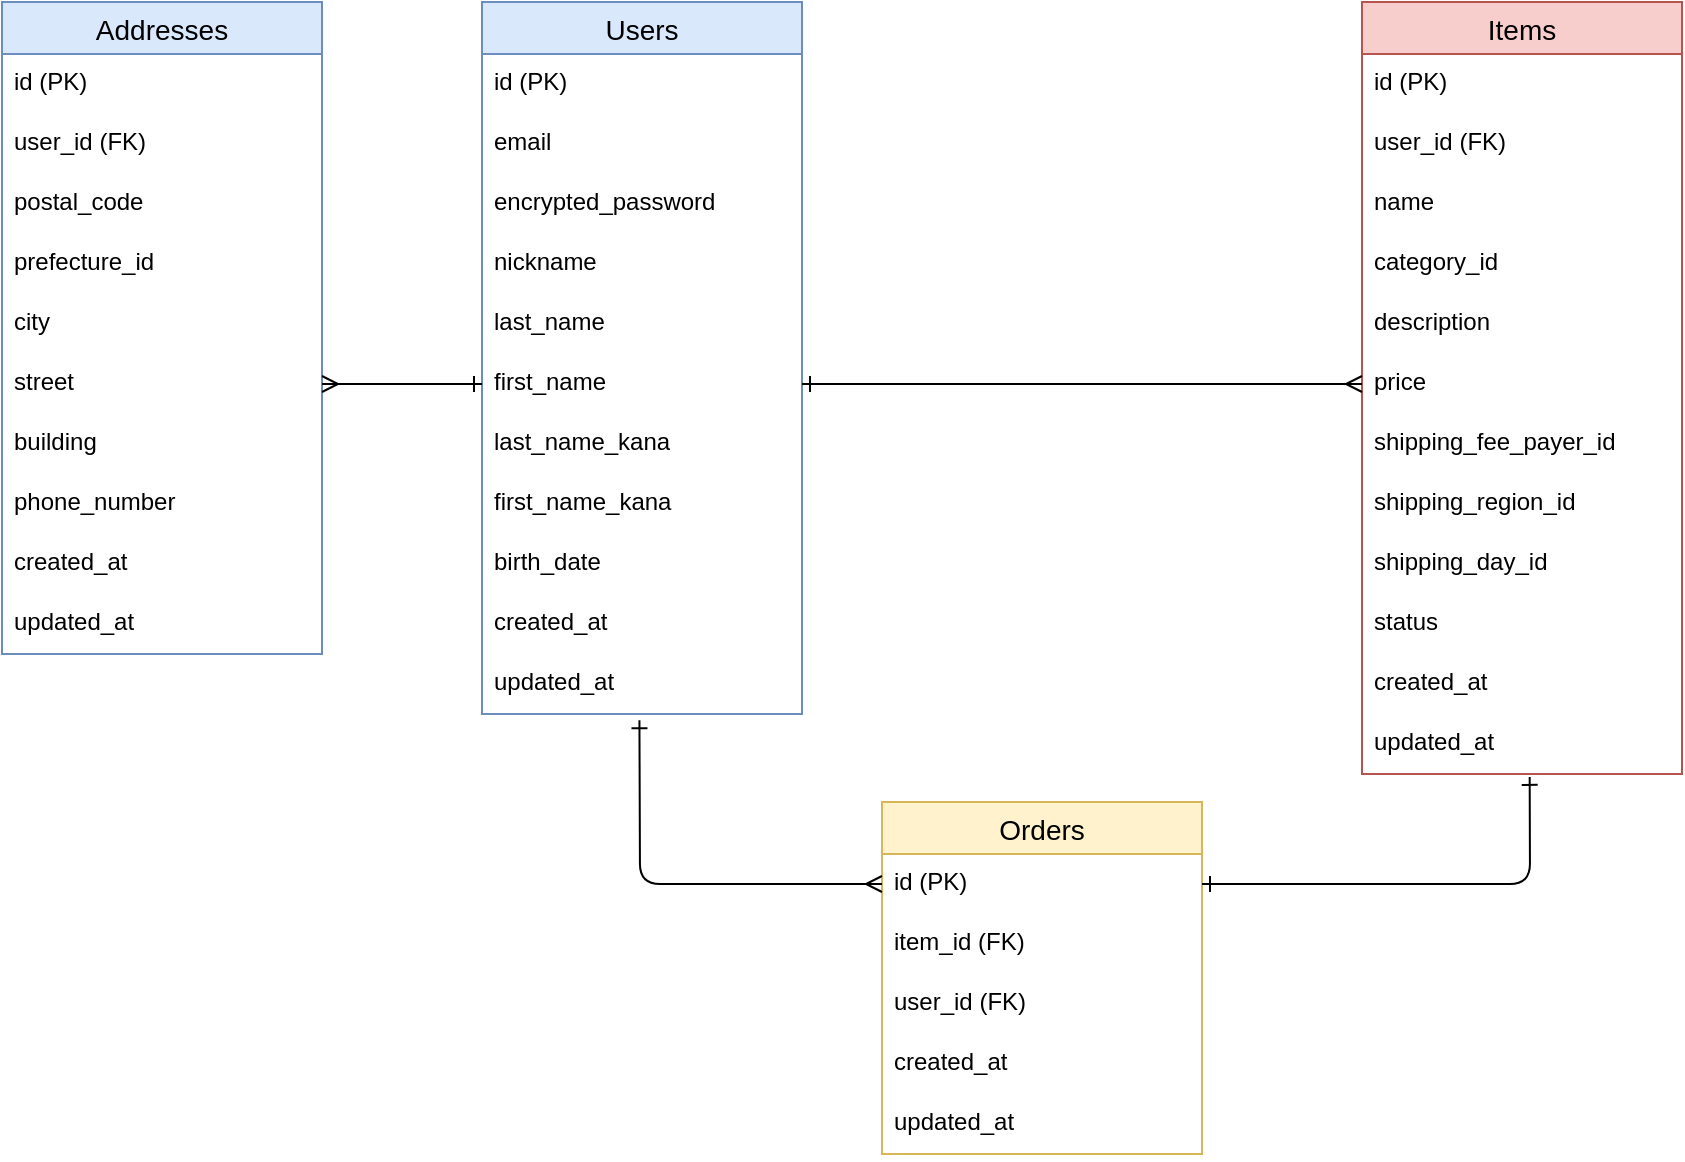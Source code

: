 <mxfile>
    <diagram id="Lt8R22qD1YM_LSIiMwtF" name="ページ1">
        <mxGraphModel dx="2206" dy="731" grid="1" gridSize="10" guides="1" tooltips="1" connect="1" arrows="1" fold="1" page="1" pageScale="1" pageWidth="827" pageHeight="1169" math="0" shadow="0">
            <root>
                <mxCell id="0"/>
                <mxCell id="1" parent="0"/>
                <mxCell id="rO5kvPuwBL1AwC9_QXNd-16" value="Users" style="swimlane;fontStyle=0;childLayout=stackLayout;horizontal=1;startSize=26;horizontalStack=0;resizeParent=1;resizeParentMax=0;resizeLast=0;collapsible=1;marginBottom=0;align=center;fontSize=14;fillColor=#dae8fc;strokeColor=#6c8ebf;" vertex="1" parent="1">
                    <mxGeometry x="120" y="200" width="160" height="356" as="geometry">
                        <mxRectangle x="120" y="200" width="80" height="30" as="alternateBounds"/>
                    </mxGeometry>
                </mxCell>
                <mxCell id="rO5kvPuwBL1AwC9_QXNd-17" value="id (PK)" style="text;strokeColor=none;fillColor=none;spacingLeft=4;spacingRight=4;overflow=hidden;rotatable=0;points=[[0,0.5],[1,0.5]];portConstraint=eastwest;fontSize=12;whiteSpace=wrap;html=1;" vertex="1" parent="rO5kvPuwBL1AwC9_QXNd-16">
                    <mxGeometry y="26" width="160" height="30" as="geometry"/>
                </mxCell>
                <mxCell id="rO5kvPuwBL1AwC9_QXNd-19" value="email" style="text;strokeColor=none;fillColor=none;spacingLeft=4;spacingRight=4;overflow=hidden;rotatable=0;points=[[0,0.5],[1,0.5]];portConstraint=eastwest;fontSize=12;whiteSpace=wrap;html=1;" vertex="1" parent="rO5kvPuwBL1AwC9_QXNd-16">
                    <mxGeometry y="56" width="160" height="30" as="geometry"/>
                </mxCell>
                <mxCell id="rO5kvPuwBL1AwC9_QXNd-37" value="encrypted_password" style="text;strokeColor=none;fillColor=none;spacingLeft=4;spacingRight=4;overflow=hidden;rotatable=0;points=[[0,0.5],[1,0.5]];portConstraint=eastwest;fontSize=12;whiteSpace=wrap;html=1;" vertex="1" parent="rO5kvPuwBL1AwC9_QXNd-16">
                    <mxGeometry y="86" width="160" height="30" as="geometry"/>
                </mxCell>
                <mxCell id="rO5kvPuwBL1AwC9_QXNd-18" value="nickname" style="text;strokeColor=none;fillColor=none;spacingLeft=4;spacingRight=4;overflow=hidden;rotatable=0;points=[[0,0.5],[1,0.5]];portConstraint=eastwest;fontSize=12;whiteSpace=wrap;html=1;" vertex="1" parent="rO5kvPuwBL1AwC9_QXNd-16">
                    <mxGeometry y="116" width="160" height="30" as="geometry"/>
                </mxCell>
                <mxCell id="rO5kvPuwBL1AwC9_QXNd-38" value="last_name" style="text;strokeColor=none;fillColor=none;spacingLeft=4;spacingRight=4;overflow=hidden;rotatable=0;points=[[0,0.5],[1,0.5]];portConstraint=eastwest;fontSize=12;whiteSpace=wrap;html=1;" vertex="1" parent="rO5kvPuwBL1AwC9_QXNd-16">
                    <mxGeometry y="146" width="160" height="30" as="geometry"/>
                </mxCell>
                <mxCell id="rO5kvPuwBL1AwC9_QXNd-39" value="first_name" style="text;strokeColor=none;fillColor=none;spacingLeft=4;spacingRight=4;overflow=hidden;rotatable=0;points=[[0,0.5],[1,0.5]];portConstraint=eastwest;fontSize=12;whiteSpace=wrap;html=1;" vertex="1" parent="rO5kvPuwBL1AwC9_QXNd-16">
                    <mxGeometry y="176" width="160" height="30" as="geometry"/>
                </mxCell>
                <mxCell id="rO5kvPuwBL1AwC9_QXNd-40" value="last_name_kana" style="text;strokeColor=none;fillColor=none;spacingLeft=4;spacingRight=4;overflow=hidden;rotatable=0;points=[[0,0.5],[1,0.5]];portConstraint=eastwest;fontSize=12;whiteSpace=wrap;html=1;" vertex="1" parent="rO5kvPuwBL1AwC9_QXNd-16">
                    <mxGeometry y="206" width="160" height="30" as="geometry"/>
                </mxCell>
                <mxCell id="rO5kvPuwBL1AwC9_QXNd-41" value="first_name_kana" style="text;strokeColor=none;fillColor=none;spacingLeft=4;spacingRight=4;overflow=hidden;rotatable=0;points=[[0,0.5],[1,0.5]];portConstraint=eastwest;fontSize=12;whiteSpace=wrap;html=1;" vertex="1" parent="rO5kvPuwBL1AwC9_QXNd-16">
                    <mxGeometry y="236" width="160" height="30" as="geometry"/>
                </mxCell>
                <mxCell id="rO5kvPuwBL1AwC9_QXNd-42" value="birth_date" style="text;strokeColor=none;fillColor=none;spacingLeft=4;spacingRight=4;overflow=hidden;rotatable=0;points=[[0,0.5],[1,0.5]];portConstraint=eastwest;fontSize=12;whiteSpace=wrap;html=1;" vertex="1" parent="rO5kvPuwBL1AwC9_QXNd-16">
                    <mxGeometry y="266" width="160" height="30" as="geometry"/>
                </mxCell>
                <mxCell id="rO5kvPuwBL1AwC9_QXNd-43" value="created_at" style="text;strokeColor=none;fillColor=none;spacingLeft=4;spacingRight=4;overflow=hidden;rotatable=0;points=[[0,0.5],[1,0.5]];portConstraint=eastwest;fontSize=12;whiteSpace=wrap;html=1;" vertex="1" parent="rO5kvPuwBL1AwC9_QXNd-16">
                    <mxGeometry y="296" width="160" height="30" as="geometry"/>
                </mxCell>
                <mxCell id="rO5kvPuwBL1AwC9_QXNd-44" value="updated_at" style="text;strokeColor=none;fillColor=none;spacingLeft=4;spacingRight=4;overflow=hidden;rotatable=0;points=[[0,0.5],[1,0.5]];portConstraint=eastwest;fontSize=12;whiteSpace=wrap;html=1;" vertex="1" parent="rO5kvPuwBL1AwC9_QXNd-16">
                    <mxGeometry y="326" width="160" height="30" as="geometry"/>
                </mxCell>
                <mxCell id="rO5kvPuwBL1AwC9_QXNd-20" value="Items" style="swimlane;fontStyle=0;childLayout=stackLayout;horizontal=1;startSize=26;horizontalStack=0;resizeParent=1;resizeParentMax=0;resizeLast=0;collapsible=1;marginBottom=0;align=center;fontSize=14;fillColor=#f8cecc;strokeColor=#b85450;spacing=2;" vertex="1" parent="1">
                    <mxGeometry x="560" y="200" width="160" height="386" as="geometry">
                        <mxRectangle x="570" y="200" width="70" height="30" as="alternateBounds"/>
                    </mxGeometry>
                </mxCell>
                <mxCell id="rO5kvPuwBL1AwC9_QXNd-21" value="id (PK)" style="text;strokeColor=none;fillColor=none;spacingLeft=4;spacingRight=4;overflow=hidden;rotatable=0;points=[[0,0.5],[1,0.5]];portConstraint=eastwest;fontSize=12;whiteSpace=wrap;html=1;" vertex="1" parent="rO5kvPuwBL1AwC9_QXNd-20">
                    <mxGeometry y="26" width="160" height="30" as="geometry"/>
                </mxCell>
                <mxCell id="rO5kvPuwBL1AwC9_QXNd-22" value="&lt;span style=&quot;color: rgb(0, 0, 0);&quot;&gt;user_id (FK)&lt;/span&gt;" style="text;strokeColor=none;fillColor=none;spacingLeft=4;spacingRight=4;overflow=hidden;rotatable=0;points=[[0,0.5],[1,0.5]];portConstraint=eastwest;fontSize=12;whiteSpace=wrap;html=1;" vertex="1" parent="rO5kvPuwBL1AwC9_QXNd-20">
                    <mxGeometry y="56" width="160" height="30" as="geometry"/>
                </mxCell>
                <mxCell id="rO5kvPuwBL1AwC9_QXNd-56" value="name" style="text;strokeColor=none;fillColor=none;spacingLeft=4;spacingRight=4;overflow=hidden;rotatable=0;points=[[0,0.5],[1,0.5]];portConstraint=eastwest;fontSize=12;whiteSpace=wrap;html=1;" vertex="1" parent="rO5kvPuwBL1AwC9_QXNd-20">
                    <mxGeometry y="86" width="160" height="30" as="geometry"/>
                </mxCell>
                <mxCell id="rO5kvPuwBL1AwC9_QXNd-23" value="category_id" style="text;strokeColor=none;fillColor=none;spacingLeft=4;spacingRight=4;overflow=hidden;rotatable=0;points=[[0,0.5],[1,0.5]];portConstraint=eastwest;fontSize=12;whiteSpace=wrap;html=1;" vertex="1" parent="rO5kvPuwBL1AwC9_QXNd-20">
                    <mxGeometry y="116" width="160" height="30" as="geometry"/>
                </mxCell>
                <mxCell id="rO5kvPuwBL1AwC9_QXNd-55" value="description" style="text;strokeColor=none;fillColor=none;spacingLeft=4;spacingRight=4;overflow=hidden;rotatable=0;points=[[0,0.5],[1,0.5]];portConstraint=eastwest;fontSize=12;whiteSpace=wrap;html=1;" vertex="1" parent="rO5kvPuwBL1AwC9_QXNd-20">
                    <mxGeometry y="146" width="160" height="30" as="geometry"/>
                </mxCell>
                <mxCell id="rO5kvPuwBL1AwC9_QXNd-54" value="price" style="text;strokeColor=none;fillColor=none;spacingLeft=4;spacingRight=4;overflow=hidden;rotatable=0;points=[[0,0.5],[1,0.5]];portConstraint=eastwest;fontSize=12;whiteSpace=wrap;html=1;" vertex="1" parent="rO5kvPuwBL1AwC9_QXNd-20">
                    <mxGeometry y="176" width="160" height="30" as="geometry"/>
                </mxCell>
                <mxCell id="rO5kvPuwBL1AwC9_QXNd-52" value="shipping_fee_payer_id" style="text;strokeColor=none;fillColor=none;spacingLeft=4;spacingRight=4;overflow=hidden;rotatable=0;points=[[0,0.5],[1,0.5]];portConstraint=eastwest;fontSize=12;whiteSpace=wrap;html=1;" vertex="1" parent="rO5kvPuwBL1AwC9_QXNd-20">
                    <mxGeometry y="206" width="160" height="30" as="geometry"/>
                </mxCell>
                <mxCell id="rO5kvPuwBL1AwC9_QXNd-51" value="shipping_region_id" style="text;strokeColor=none;fillColor=none;spacingLeft=4;spacingRight=4;overflow=hidden;rotatable=0;points=[[0,0.5],[1,0.5]];portConstraint=eastwest;fontSize=12;whiteSpace=wrap;html=1;" vertex="1" parent="rO5kvPuwBL1AwC9_QXNd-20">
                    <mxGeometry y="236" width="160" height="30" as="geometry"/>
                </mxCell>
                <mxCell id="rO5kvPuwBL1AwC9_QXNd-50" value="shipping_day_id" style="text;strokeColor=none;fillColor=none;spacingLeft=4;spacingRight=4;overflow=hidden;rotatable=0;points=[[0,0.5],[1,0.5]];portConstraint=eastwest;fontSize=12;whiteSpace=wrap;html=1;" vertex="1" parent="rO5kvPuwBL1AwC9_QXNd-20">
                    <mxGeometry y="266" width="160" height="30" as="geometry"/>
                </mxCell>
                <mxCell id="rO5kvPuwBL1AwC9_QXNd-57" value="status" style="text;strokeColor=none;fillColor=none;spacingLeft=4;spacingRight=4;overflow=hidden;rotatable=0;points=[[0,0.5],[1,0.5]];portConstraint=eastwest;fontSize=12;whiteSpace=wrap;html=1;" vertex="1" parent="rO5kvPuwBL1AwC9_QXNd-20">
                    <mxGeometry y="296" width="160" height="30" as="geometry"/>
                </mxCell>
                <mxCell id="rO5kvPuwBL1AwC9_QXNd-58" value="created_at" style="text;strokeColor=none;fillColor=none;spacingLeft=4;spacingRight=4;overflow=hidden;rotatable=0;points=[[0,0.5],[1,0.5]];portConstraint=eastwest;fontSize=12;whiteSpace=wrap;html=1;" vertex="1" parent="rO5kvPuwBL1AwC9_QXNd-20">
                    <mxGeometry y="326" width="160" height="30" as="geometry"/>
                </mxCell>
                <mxCell id="rO5kvPuwBL1AwC9_QXNd-59" value="updated_at" style="text;strokeColor=none;fillColor=none;spacingLeft=4;spacingRight=4;overflow=hidden;rotatable=0;points=[[0,0.5],[1,0.5]];portConstraint=eastwest;fontSize=12;whiteSpace=wrap;html=1;" vertex="1" parent="rO5kvPuwBL1AwC9_QXNd-20">
                    <mxGeometry y="356" width="160" height="30" as="geometry"/>
                </mxCell>
                <mxCell id="rO5kvPuwBL1AwC9_QXNd-24" value="Addresses" style="swimlane;fontStyle=0;childLayout=stackLayout;horizontal=1;startSize=26;horizontalStack=0;resizeParent=1;resizeParentMax=0;resizeLast=0;collapsible=1;marginBottom=0;align=center;fontSize=14;fillColor=#dae8fc;strokeColor=#6c8ebf;" vertex="1" parent="1">
                    <mxGeometry x="-120" y="200" width="160" height="326" as="geometry"/>
                </mxCell>
                <mxCell id="rO5kvPuwBL1AwC9_QXNd-25" value="id (PK)" style="text;strokeColor=none;fillColor=none;spacingLeft=4;spacingRight=4;overflow=hidden;rotatable=0;points=[[0,0.5],[1,0.5]];portConstraint=eastwest;fontSize=12;whiteSpace=wrap;html=1;" vertex="1" parent="rO5kvPuwBL1AwC9_QXNd-24">
                    <mxGeometry y="26" width="160" height="30" as="geometry"/>
                </mxCell>
                <mxCell id="rO5kvPuwBL1AwC9_QXNd-26" value="user_id (FK)" style="text;strokeColor=none;fillColor=none;spacingLeft=4;spacingRight=4;overflow=hidden;rotatable=0;points=[[0,0.5],[1,0.5]];portConstraint=eastwest;fontSize=12;whiteSpace=wrap;html=1;" vertex="1" parent="rO5kvPuwBL1AwC9_QXNd-24">
                    <mxGeometry y="56" width="160" height="30" as="geometry"/>
                </mxCell>
                <mxCell id="rO5kvPuwBL1AwC9_QXNd-27" value="postal_code" style="text;strokeColor=none;fillColor=none;spacingLeft=4;spacingRight=4;overflow=hidden;rotatable=0;points=[[0,0.5],[1,0.5]];portConstraint=eastwest;fontSize=12;whiteSpace=wrap;html=1;" vertex="1" parent="rO5kvPuwBL1AwC9_QXNd-24">
                    <mxGeometry y="86" width="160" height="30" as="geometry"/>
                </mxCell>
                <mxCell id="rO5kvPuwBL1AwC9_QXNd-68" value="prefecture_id" style="text;strokeColor=none;fillColor=none;spacingLeft=4;spacingRight=4;overflow=hidden;rotatable=0;points=[[0,0.5],[1,0.5]];portConstraint=eastwest;fontSize=12;whiteSpace=wrap;html=1;" vertex="1" parent="rO5kvPuwBL1AwC9_QXNd-24">
                    <mxGeometry y="116" width="160" height="30" as="geometry"/>
                </mxCell>
                <mxCell id="rO5kvPuwBL1AwC9_QXNd-69" value="city" style="text;strokeColor=none;fillColor=none;spacingLeft=4;spacingRight=4;overflow=hidden;rotatable=0;points=[[0,0.5],[1,0.5]];portConstraint=eastwest;fontSize=12;whiteSpace=wrap;html=1;" vertex="1" parent="rO5kvPuwBL1AwC9_QXNd-24">
                    <mxGeometry y="146" width="160" height="30" as="geometry"/>
                </mxCell>
                <mxCell id="rO5kvPuwBL1AwC9_QXNd-70" value="street" style="text;strokeColor=none;fillColor=none;spacingLeft=4;spacingRight=4;overflow=hidden;rotatable=0;points=[[0,0.5],[1,0.5]];portConstraint=eastwest;fontSize=12;whiteSpace=wrap;html=1;" vertex="1" parent="rO5kvPuwBL1AwC9_QXNd-24">
                    <mxGeometry y="176" width="160" height="30" as="geometry"/>
                </mxCell>
                <mxCell id="rO5kvPuwBL1AwC9_QXNd-71" value="building" style="text;strokeColor=none;fillColor=none;spacingLeft=4;spacingRight=4;overflow=hidden;rotatable=0;points=[[0,0.5],[1,0.5]];portConstraint=eastwest;fontSize=12;whiteSpace=wrap;html=1;" vertex="1" parent="rO5kvPuwBL1AwC9_QXNd-24">
                    <mxGeometry y="206" width="160" height="30" as="geometry"/>
                </mxCell>
                <mxCell id="rO5kvPuwBL1AwC9_QXNd-72" value="phone_number" style="text;strokeColor=none;fillColor=none;spacingLeft=4;spacingRight=4;overflow=hidden;rotatable=0;points=[[0,0.5],[1,0.5]];portConstraint=eastwest;fontSize=12;whiteSpace=wrap;html=1;" vertex="1" parent="rO5kvPuwBL1AwC9_QXNd-24">
                    <mxGeometry y="236" width="160" height="30" as="geometry"/>
                </mxCell>
                <mxCell id="rO5kvPuwBL1AwC9_QXNd-74" value="created_at" style="text;strokeColor=none;fillColor=none;spacingLeft=4;spacingRight=4;overflow=hidden;rotatable=0;points=[[0,0.5],[1,0.5]];portConstraint=eastwest;fontSize=12;whiteSpace=wrap;html=1;" vertex="1" parent="rO5kvPuwBL1AwC9_QXNd-24">
                    <mxGeometry y="266" width="160" height="30" as="geometry"/>
                </mxCell>
                <mxCell id="rO5kvPuwBL1AwC9_QXNd-73" value="updated_at" style="text;strokeColor=none;fillColor=none;spacingLeft=4;spacingRight=4;overflow=hidden;rotatable=0;points=[[0,0.5],[1,0.5]];portConstraint=eastwest;fontSize=12;whiteSpace=wrap;html=1;" vertex="1" parent="rO5kvPuwBL1AwC9_QXNd-24">
                    <mxGeometry y="296" width="160" height="30" as="geometry"/>
                </mxCell>
                <mxCell id="rO5kvPuwBL1AwC9_QXNd-28" value="Orders" style="swimlane;fontStyle=0;childLayout=stackLayout;horizontal=1;startSize=26;horizontalStack=0;resizeParent=1;resizeParentMax=0;resizeLast=0;collapsible=1;marginBottom=0;align=center;fontSize=14;fillColor=#fff2cc;strokeColor=#d6b656;" vertex="1" parent="1">
                    <mxGeometry x="320" y="600" width="160" height="176" as="geometry"/>
                </mxCell>
                <mxCell id="rO5kvPuwBL1AwC9_QXNd-29" value="id (PK)" style="text;strokeColor=none;fillColor=none;spacingLeft=4;spacingRight=4;overflow=hidden;rotatable=0;points=[[0,0.5],[1,0.5]];portConstraint=eastwest;fontSize=12;whiteSpace=wrap;html=1;" vertex="1" parent="rO5kvPuwBL1AwC9_QXNd-28">
                    <mxGeometry y="26" width="160" height="30" as="geometry"/>
                </mxCell>
                <mxCell id="rO5kvPuwBL1AwC9_QXNd-30" value="item_id (FK)" style="text;strokeColor=none;fillColor=none;spacingLeft=4;spacingRight=4;overflow=hidden;rotatable=0;points=[[0,0.5],[1,0.5]];portConstraint=eastwest;fontSize=12;whiteSpace=wrap;html=1;" vertex="1" parent="rO5kvPuwBL1AwC9_QXNd-28">
                    <mxGeometry y="56" width="160" height="30" as="geometry"/>
                </mxCell>
                <mxCell id="rO5kvPuwBL1AwC9_QXNd-31" value="user_id (FK)" style="text;strokeColor=none;fillColor=none;spacingLeft=4;spacingRight=4;overflow=hidden;rotatable=0;points=[[0,0.5],[1,0.5]];portConstraint=eastwest;fontSize=12;whiteSpace=wrap;html=1;" vertex="1" parent="rO5kvPuwBL1AwC9_QXNd-28">
                    <mxGeometry y="86" width="160" height="30" as="geometry"/>
                </mxCell>
                <mxCell id="rO5kvPuwBL1AwC9_QXNd-47" value="created_at" style="text;strokeColor=none;fillColor=none;spacingLeft=4;spacingRight=4;overflow=hidden;rotatable=0;points=[[0,0.5],[1,0.5]];portConstraint=eastwest;fontSize=12;whiteSpace=wrap;html=1;" vertex="1" parent="rO5kvPuwBL1AwC9_QXNd-28">
                    <mxGeometry y="116" width="160" height="30" as="geometry"/>
                </mxCell>
                <mxCell id="rO5kvPuwBL1AwC9_QXNd-46" value="updated_at" style="text;strokeColor=none;fillColor=none;spacingLeft=4;spacingRight=4;overflow=hidden;rotatable=0;points=[[0,0.5],[1,0.5]];portConstraint=eastwest;fontSize=12;whiteSpace=wrap;html=1;" vertex="1" parent="rO5kvPuwBL1AwC9_QXNd-28">
                    <mxGeometry y="146" width="160" height="30" as="geometry"/>
                </mxCell>
                <mxCell id="rO5kvPuwBL1AwC9_QXNd-64" style="edgeStyle=none;html=1;exitX=1;exitY=0.5;exitDx=0;exitDy=0;entryX=0;entryY=0.5;entryDx=0;entryDy=0;endArrow=ERmany;endFill=0;startArrow=ERone;startFill=0;" edge="1" parent="1" source="rO5kvPuwBL1AwC9_QXNd-39" target="rO5kvPuwBL1AwC9_QXNd-54">
                    <mxGeometry relative="1" as="geometry"/>
                </mxCell>
                <mxCell id="rO5kvPuwBL1AwC9_QXNd-66" style="edgeStyle=none;html=1;exitX=0;exitY=0.5;exitDx=0;exitDy=0;entryX=0.492;entryY=1.104;entryDx=0;entryDy=0;entryPerimeter=0;endArrow=ERone;endFill=0;startArrow=ERmany;startFill=0;" edge="1" parent="1" source="rO5kvPuwBL1AwC9_QXNd-29" target="rO5kvPuwBL1AwC9_QXNd-44">
                    <mxGeometry relative="1" as="geometry">
                        <Array as="points">
                            <mxPoint x="199" y="641"/>
                        </Array>
                    </mxGeometry>
                </mxCell>
                <mxCell id="rO5kvPuwBL1AwC9_QXNd-67" style="edgeStyle=none;html=1;exitX=1;exitY=0.5;exitDx=0;exitDy=0;entryX=0.524;entryY=1.048;entryDx=0;entryDy=0;entryPerimeter=0;endArrow=ERone;endFill=0;startArrow=ERone;startFill=0;" edge="1" parent="1" source="rO5kvPuwBL1AwC9_QXNd-29" target="rO5kvPuwBL1AwC9_QXNd-59">
                    <mxGeometry relative="1" as="geometry">
                        <Array as="points">
                            <mxPoint x="644" y="641"/>
                        </Array>
                    </mxGeometry>
                </mxCell>
                <mxCell id="rO5kvPuwBL1AwC9_QXNd-75" style="edgeStyle=none;html=1;exitX=1;exitY=0.5;exitDx=0;exitDy=0;entryX=0;entryY=0.5;entryDx=0;entryDy=0;endArrow=ERone;endFill=0;startArrow=ERmany;startFill=0;" edge="1" parent="1" source="rO5kvPuwBL1AwC9_QXNd-70" target="rO5kvPuwBL1AwC9_QXNd-39">
                    <mxGeometry relative="1" as="geometry"/>
                </mxCell>
            </root>
        </mxGraphModel>
    </diagram>
</mxfile>